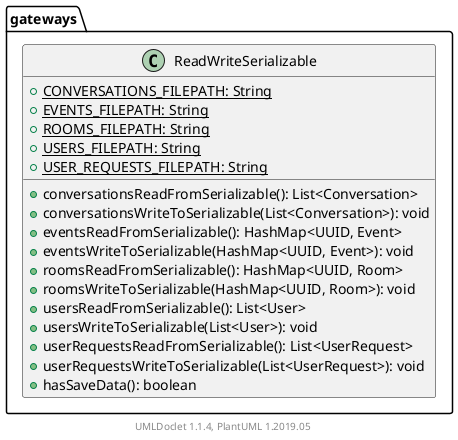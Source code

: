 @startuml

    namespace gateways {

        class ReadWriteSerializable [[ReadWriteSerializable.html]] {
            {static} +CONVERSATIONS_FILEPATH: String
            {static} +EVENTS_FILEPATH: String
            {static} +ROOMS_FILEPATH: String
            {static} +USERS_FILEPATH: String
            {static} +USER_REQUESTS_FILEPATH: String
            +conversationsReadFromSerializable(): List<Conversation>
            +conversationsWriteToSerializable(List<Conversation>): void
            +eventsReadFromSerializable(): HashMap<UUID, Event>
            +eventsWriteToSerializable(HashMap<UUID, Event>): void
            +roomsReadFromSerializable(): HashMap<UUID, Room>
            +roomsWriteToSerializable(HashMap<UUID, Room>): void
            +usersReadFromSerializable(): List<User>
            +usersWriteToSerializable(List<User>): void
            +userRequestsReadFromSerializable(): List<UserRequest>
            +userRequestsWriteToSerializable(List<UserRequest>): void
            +hasSaveData(): boolean
        }

    }


    center footer UMLDoclet 1.1.4, PlantUML 1.2019.05
@enduml
